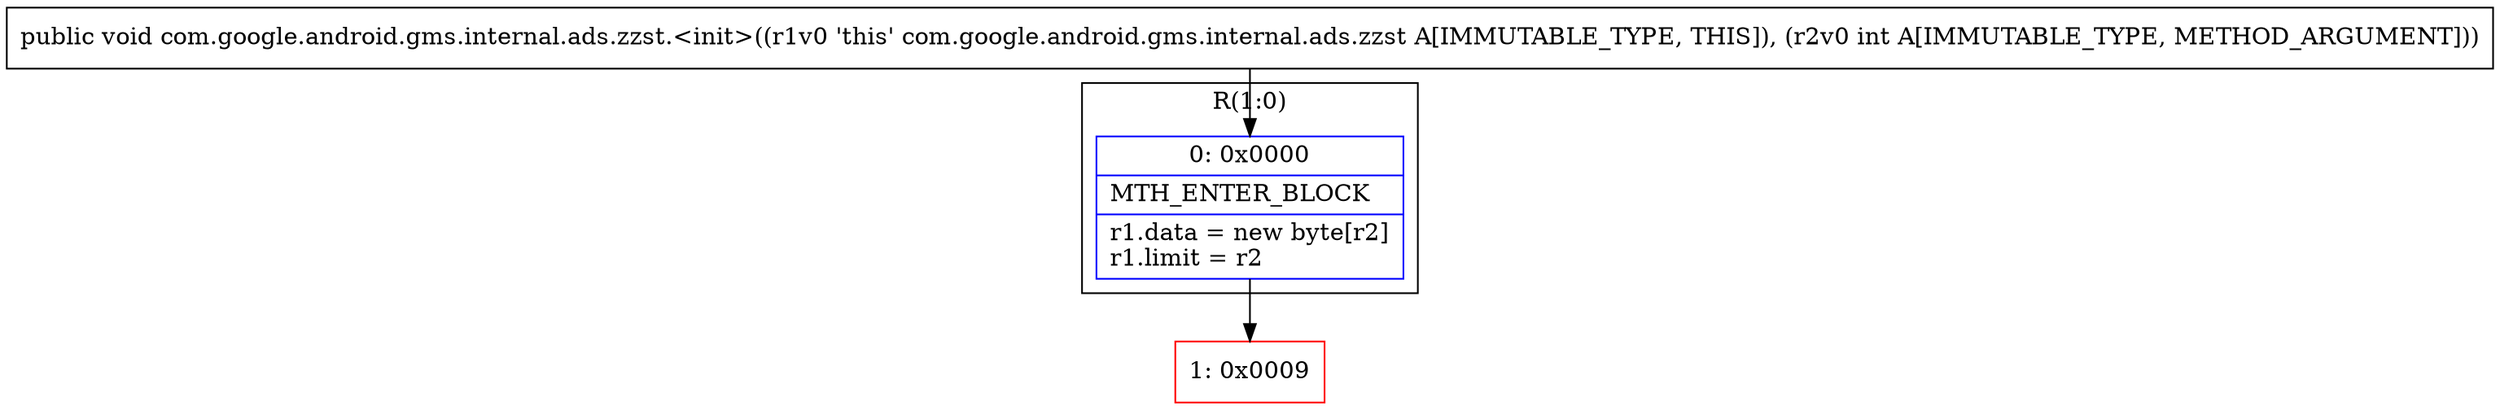 digraph "CFG forcom.google.android.gms.internal.ads.zzst.\<init\>(I)V" {
subgraph cluster_Region_934042862 {
label = "R(1:0)";
node [shape=record,color=blue];
Node_0 [shape=record,label="{0\:\ 0x0000|MTH_ENTER_BLOCK\l|r1.data = new byte[r2]\lr1.limit = r2\l}"];
}
Node_1 [shape=record,color=red,label="{1\:\ 0x0009}"];
MethodNode[shape=record,label="{public void com.google.android.gms.internal.ads.zzst.\<init\>((r1v0 'this' com.google.android.gms.internal.ads.zzst A[IMMUTABLE_TYPE, THIS]), (r2v0 int A[IMMUTABLE_TYPE, METHOD_ARGUMENT])) }"];
MethodNode -> Node_0;
Node_0 -> Node_1;
}


